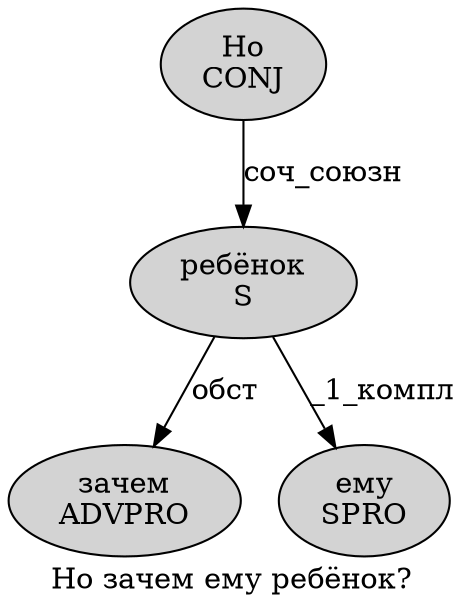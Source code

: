 digraph SENTENCE_2752 {
	graph [label="Но зачем ему ребёнок?"]
	node [style=filled]
		0 [label="Но
CONJ" color="" fillcolor=lightgray penwidth=1 shape=ellipse]
		1 [label="зачем
ADVPRO" color="" fillcolor=lightgray penwidth=1 shape=ellipse]
		2 [label="ему
SPRO" color="" fillcolor=lightgray penwidth=1 shape=ellipse]
		3 [label="ребёнок
S" color="" fillcolor=lightgray penwidth=1 shape=ellipse]
			0 -> 3 [label="соч_союзн"]
			3 -> 1 [label="обст"]
			3 -> 2 [label="_1_компл"]
}